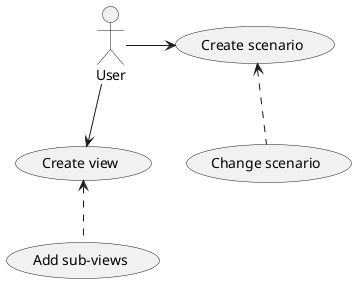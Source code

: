 @startuml usecases

User -> (Create scenario)
(Create scenario) <.. (Change scenario)

User --> (Create view)
(Create view) <.. (Add sub-views)

@enduml